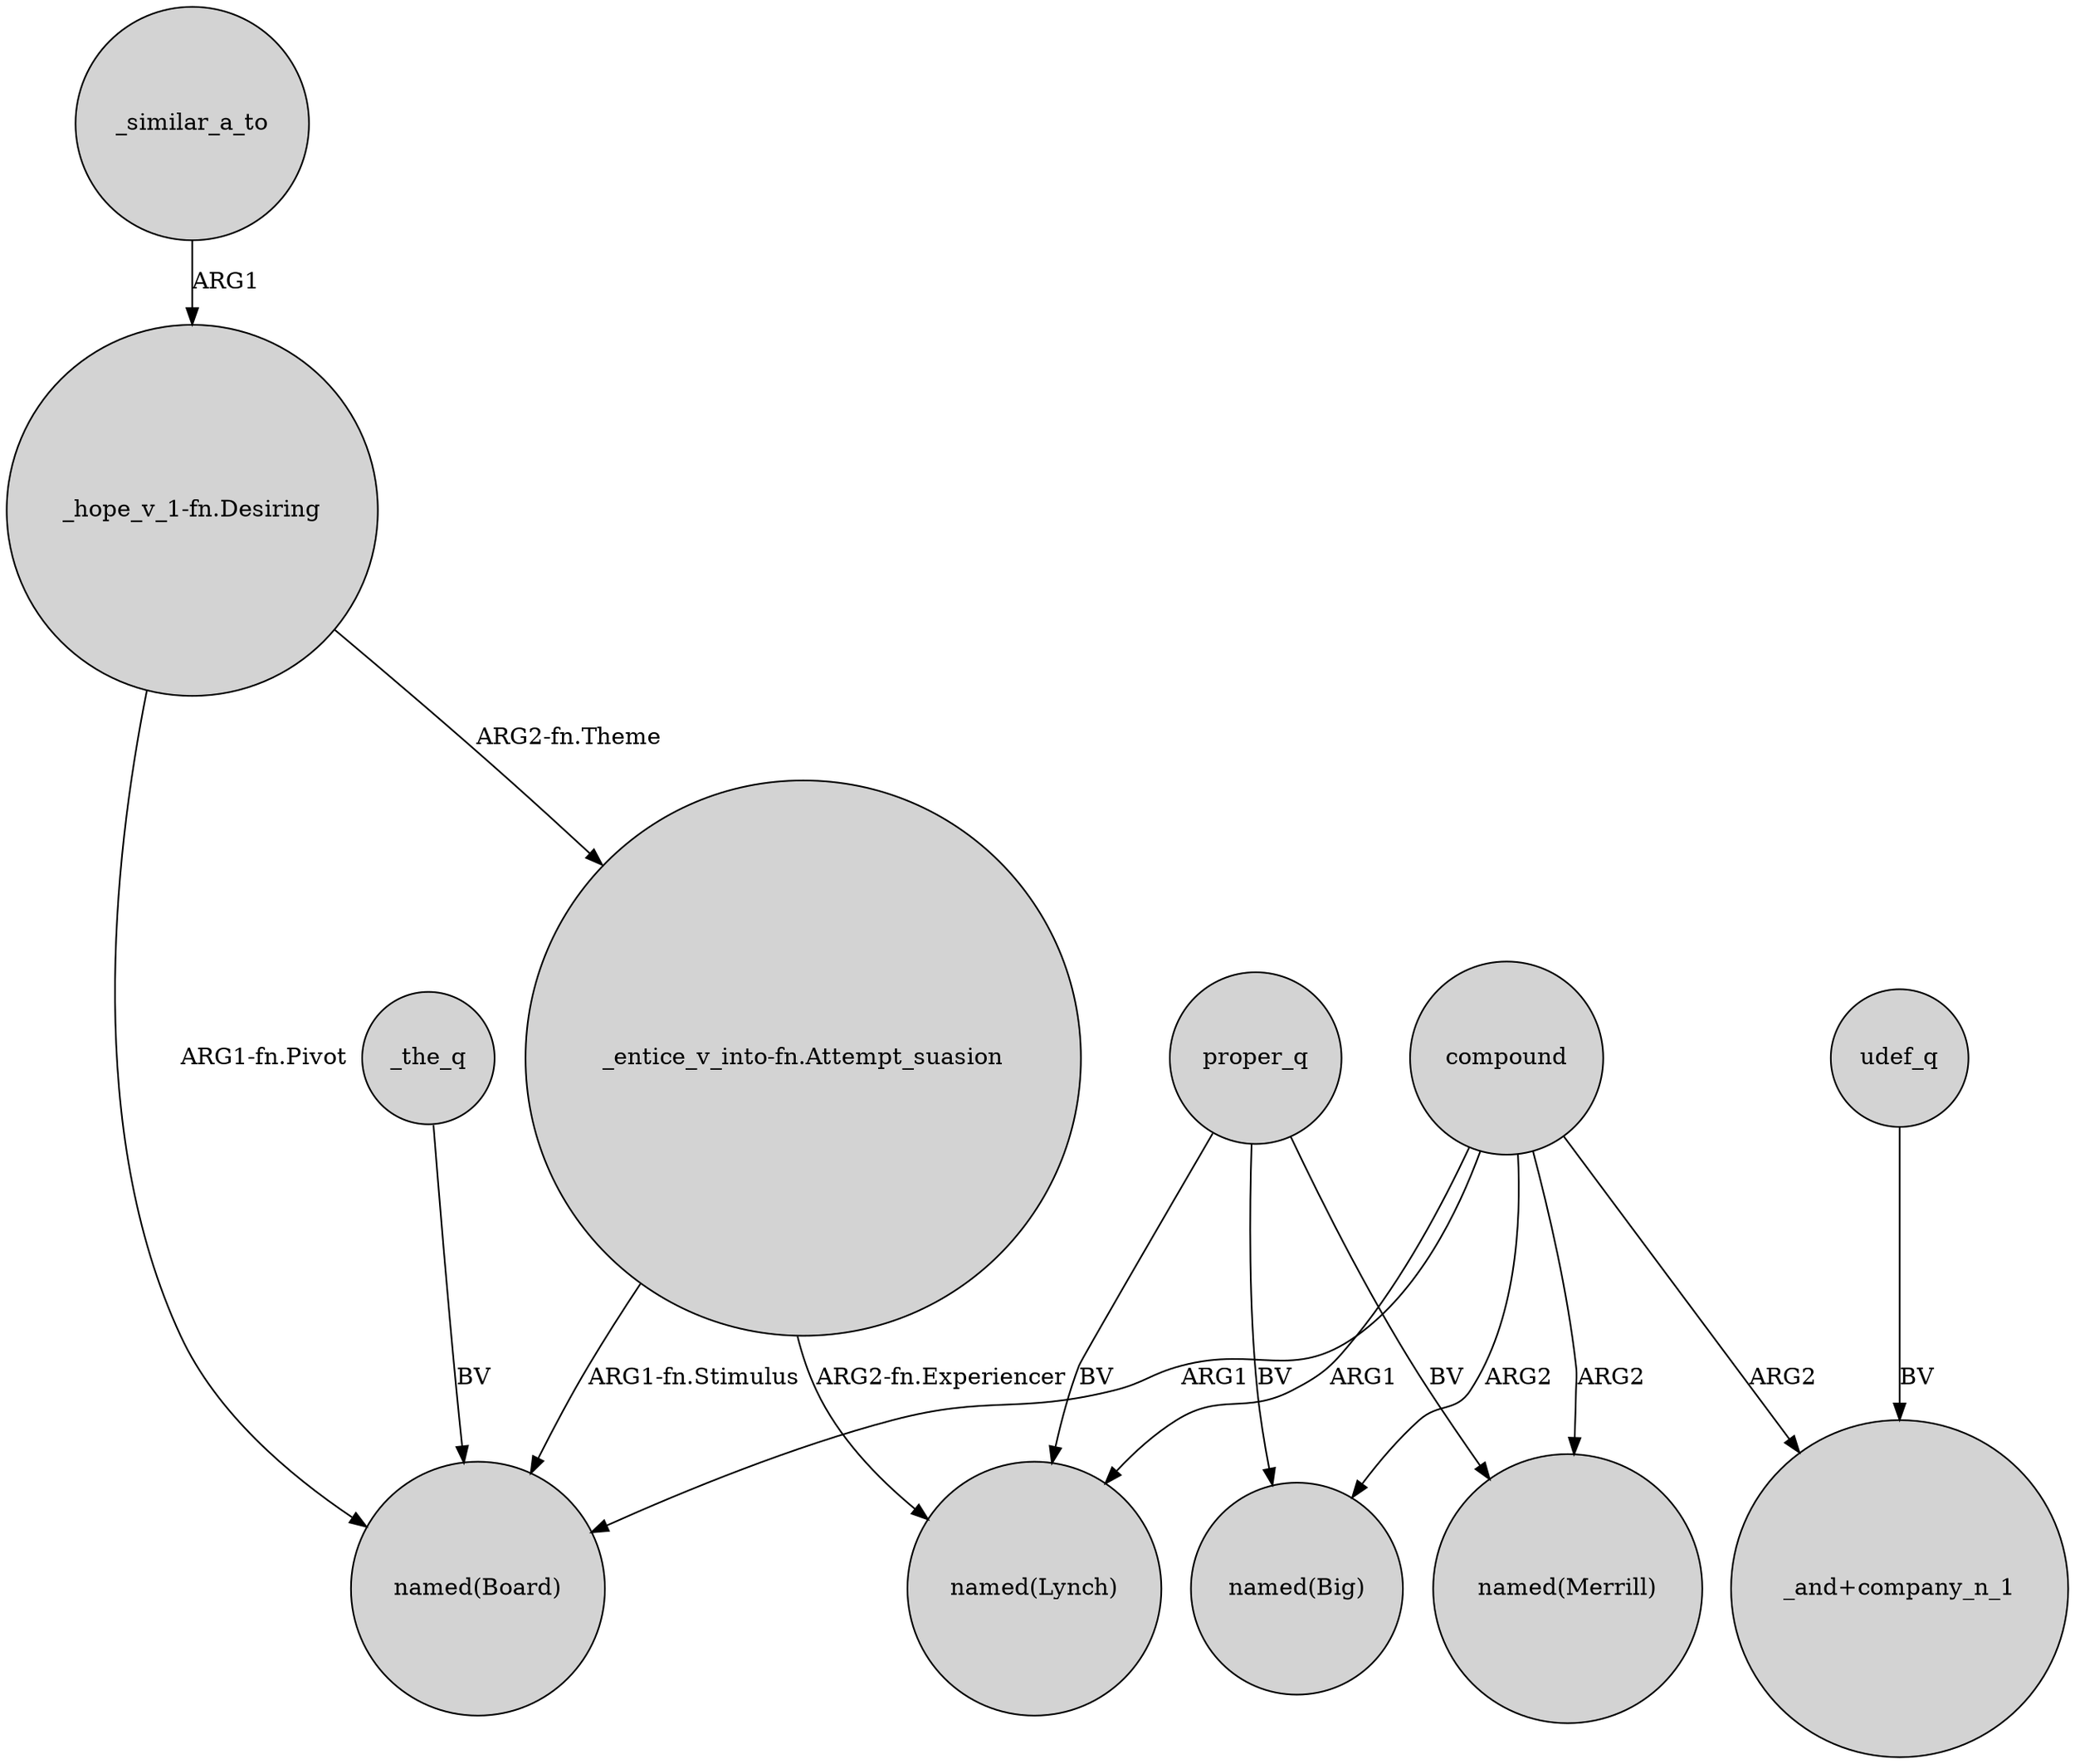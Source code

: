 digraph {
	node [shape=circle style=filled]
	compound -> "named(Board)" [label=ARG1]
	_the_q -> "named(Board)" [label=BV]
	compound -> "named(Lynch)" [label=ARG1]
	proper_q -> "named(Merrill)" [label=BV]
	"_entice_v_into-fn.Attempt_suasion" -> "named(Board)" [label="ARG1-fn.Stimulus"]
	udef_q -> "_and+company_n_1" [label=BV]
	"_entice_v_into-fn.Attempt_suasion" -> "named(Lynch)" [label="ARG2-fn.Experiencer"]
	_similar_a_to -> "_hope_v_1-fn.Desiring" [label=ARG1]
	"_hope_v_1-fn.Desiring" -> "named(Board)" [label="ARG1-fn.Pivot"]
	compound -> "named(Merrill)" [label=ARG2]
	compound -> "_and+company_n_1" [label=ARG2]
	compound -> "named(Big)" [label=ARG2]
	"_hope_v_1-fn.Desiring" -> "_entice_v_into-fn.Attempt_suasion" [label="ARG2-fn.Theme"]
	proper_q -> "named(Lynch)" [label=BV]
	proper_q -> "named(Big)" [label=BV]
}
